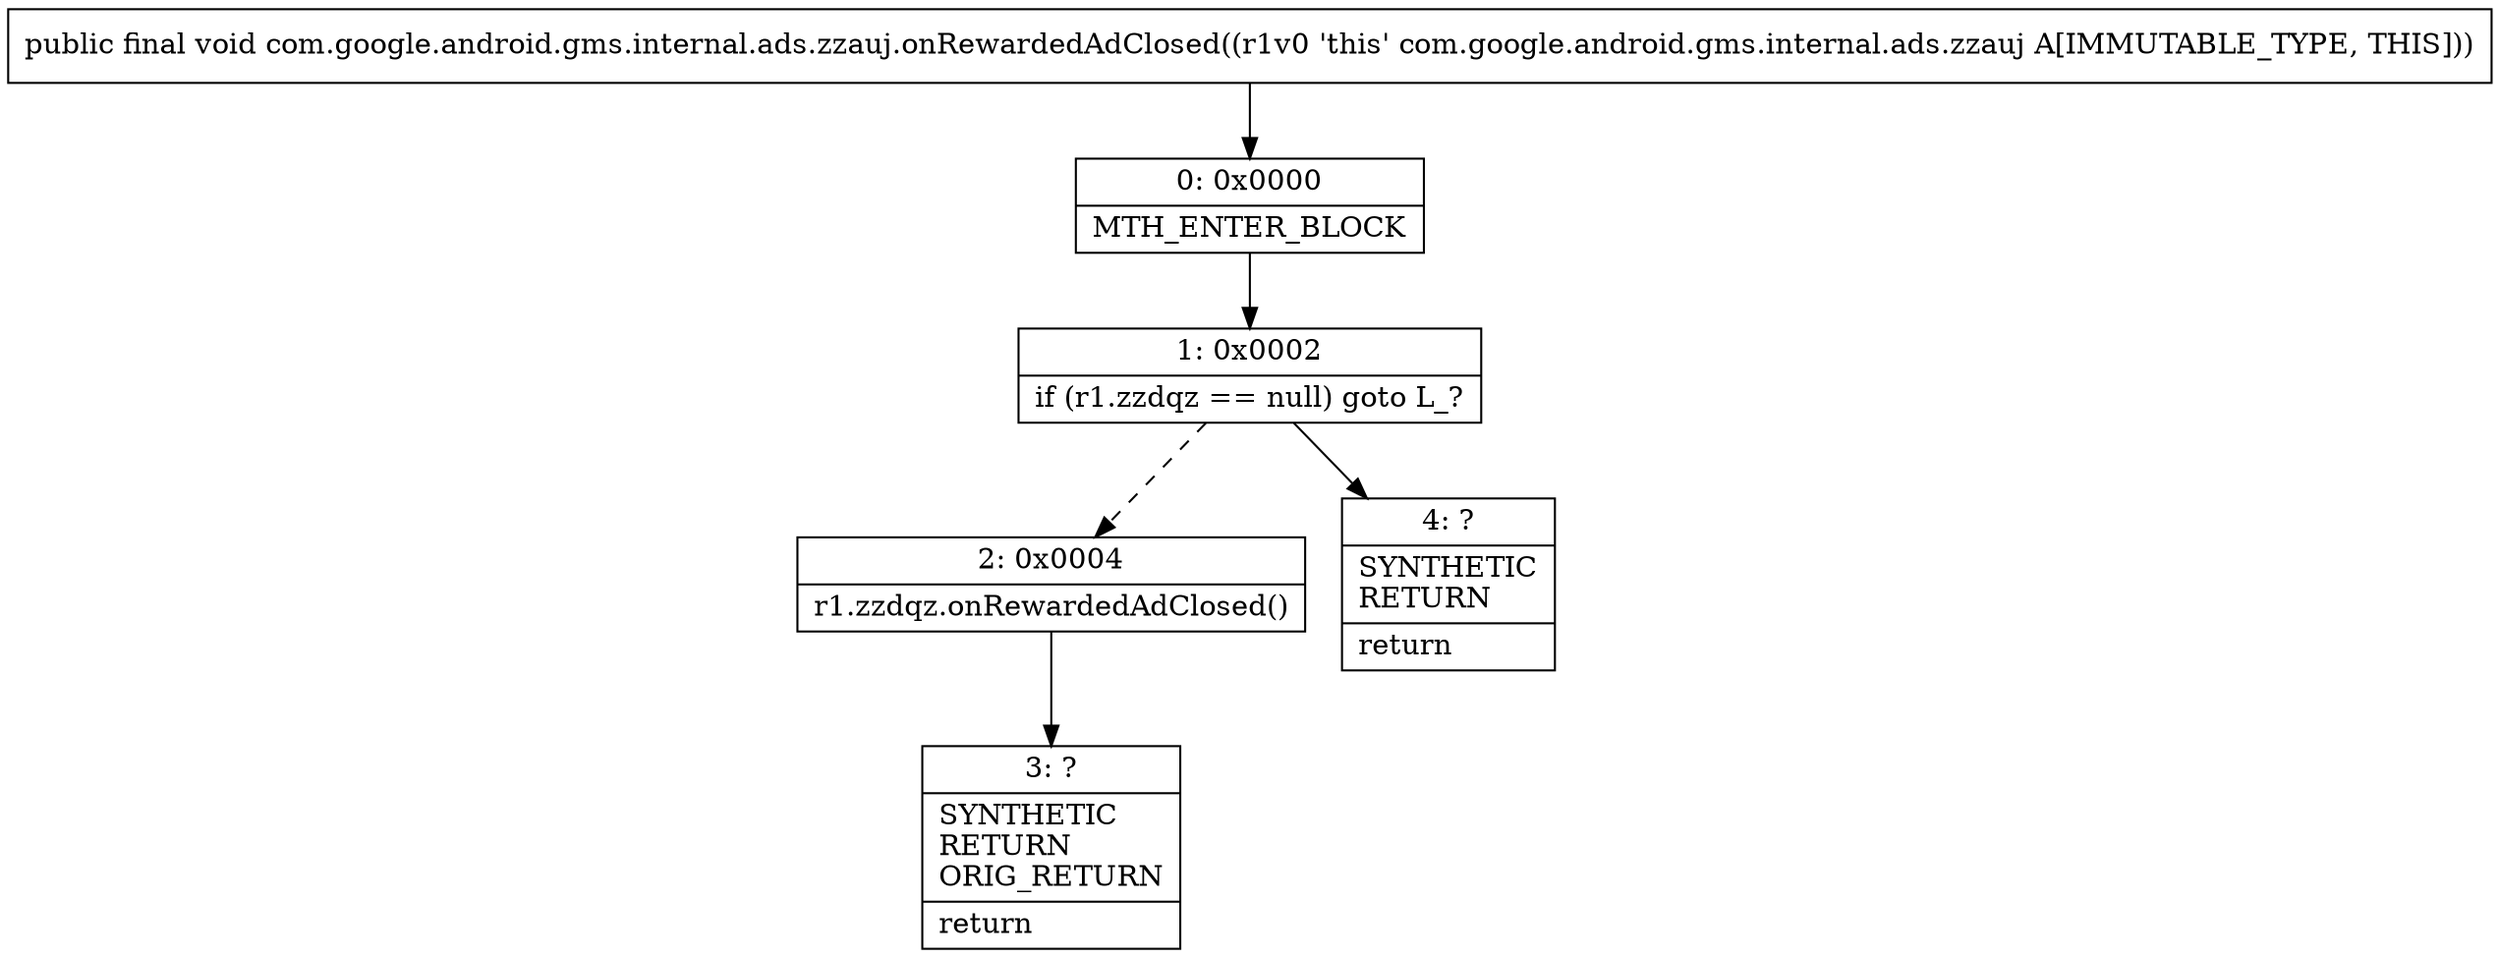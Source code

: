 digraph "CFG forcom.google.android.gms.internal.ads.zzauj.onRewardedAdClosed()V" {
Node_0 [shape=record,label="{0\:\ 0x0000|MTH_ENTER_BLOCK\l}"];
Node_1 [shape=record,label="{1\:\ 0x0002|if (r1.zzdqz == null) goto L_?\l}"];
Node_2 [shape=record,label="{2\:\ 0x0004|r1.zzdqz.onRewardedAdClosed()\l}"];
Node_3 [shape=record,label="{3\:\ ?|SYNTHETIC\lRETURN\lORIG_RETURN\l|return\l}"];
Node_4 [shape=record,label="{4\:\ ?|SYNTHETIC\lRETURN\l|return\l}"];
MethodNode[shape=record,label="{public final void com.google.android.gms.internal.ads.zzauj.onRewardedAdClosed((r1v0 'this' com.google.android.gms.internal.ads.zzauj A[IMMUTABLE_TYPE, THIS])) }"];
MethodNode -> Node_0;
Node_0 -> Node_1;
Node_1 -> Node_2[style=dashed];
Node_1 -> Node_4;
Node_2 -> Node_3;
}

